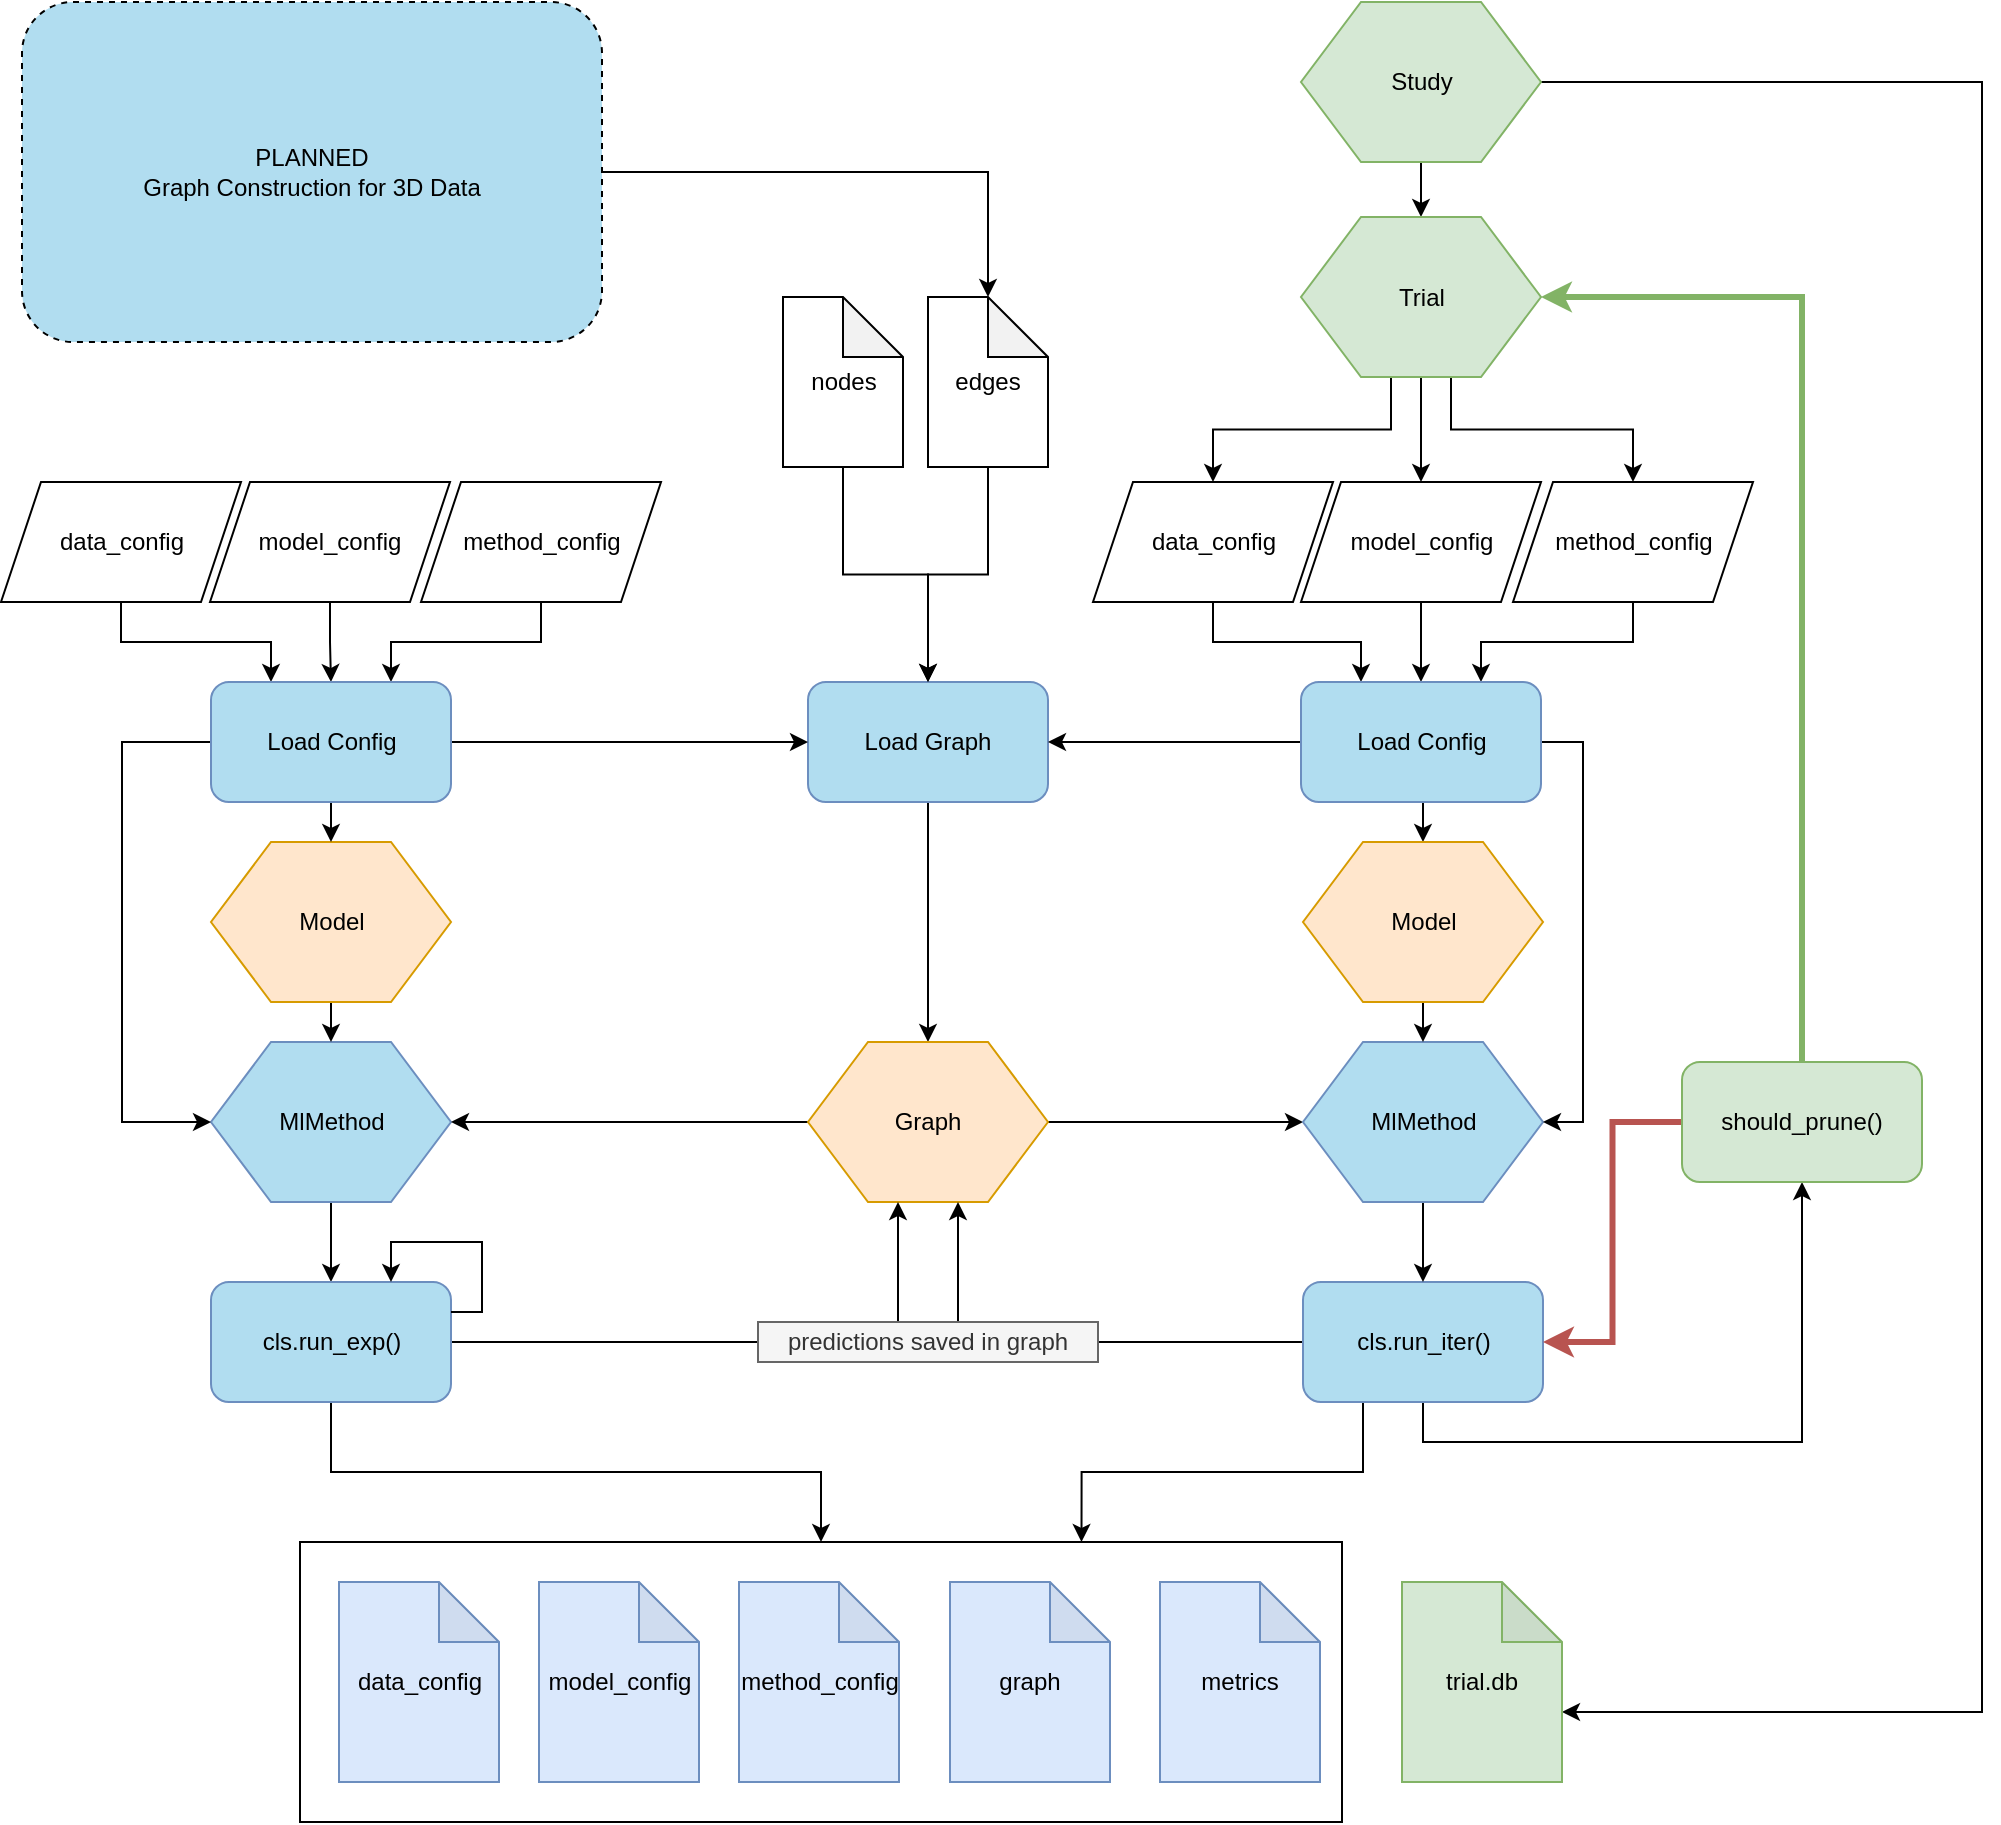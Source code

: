 <mxfile version="12.2.4" pages="1"><diagram name="Page-1" id="xuXbtgm2HVzdmDmEeFDL"><mxGraphModel dx="1042" dy="760" grid="1" gridSize="10" guides="1" tooltips="1" connect="1" arrows="1" fold="1" page="1" pageScale="1" pageWidth="1100" pageHeight="850" math="0" shadow="0"><root><mxCell id="0"/><mxCell id="1" parent="0"/><mxCell id="113" value="" style="rounded=0;whiteSpace=wrap;html=1;" parent="1" vertex="1"><mxGeometry x="219" y="810" width="521" height="140" as="geometry"/></mxCell><mxCell id="4" style="edgeStyle=orthogonalEdgeStyle;rounded=0;orthogonalLoop=1;jettySize=auto;html=1;exitX=0.5;exitY=1;exitDx=0;exitDy=0;" parent="1" source="7WtlCSN6lcOJct1flhyr-24" target="3" edge="1"><mxGeometry relative="1" as="geometry"/></mxCell><mxCell id="7WtlCSN6lcOJct1flhyr-24" value="Load Graph" style="rounded=1;whiteSpace=wrap;html=1;fillColor=#B1DDF0;strokeColor=#6c8ebf;" parent="1" vertex="1"><mxGeometry x="473" y="380" width="120" height="60" as="geometry"/></mxCell><mxCell id="75" style="edgeStyle=orthogonalEdgeStyle;rounded=0;orthogonalLoop=1;jettySize=auto;html=1;exitX=0.5;exitY=1;exitDx=0;exitDy=0;entryX=0.5;entryY=0;entryDx=0;entryDy=0;strokeWidth=1;" parent="1" source="7WtlCSN6lcOJct1flhyr-43" target="21" edge="1"><mxGeometry relative="1" as="geometry"/></mxCell><mxCell id="7WtlCSN6lcOJct1flhyr-43" value="model_config" style="shape=parallelogram;perimeter=parallelogramPerimeter;whiteSpace=wrap;html=1;fixedSize=1;" parent="1" vertex="1"><mxGeometry x="174" y="280" width="120" height="60" as="geometry"/></mxCell><mxCell id="77" style="edgeStyle=orthogonalEdgeStyle;rounded=0;orthogonalLoop=1;jettySize=auto;html=1;exitX=0.5;exitY=1;exitDx=0;exitDy=0;entryX=0.75;entryY=0;entryDx=0;entryDy=0;strokeWidth=1;" parent="1" source="7WtlCSN6lcOJct1flhyr-46" target="21" edge="1"><mxGeometry relative="1" as="geometry"/></mxCell><mxCell id="7WtlCSN6lcOJct1flhyr-46" value="method_config" style="shape=parallelogram;perimeter=parallelogramPerimeter;whiteSpace=wrap;html=1;fixedSize=1;" parent="1" vertex="1"><mxGeometry x="279.5" y="280" width="120" height="60" as="geometry"/></mxCell><mxCell id="76" style="edgeStyle=orthogonalEdgeStyle;rounded=0;orthogonalLoop=1;jettySize=auto;html=1;exitX=0.5;exitY=1;exitDx=0;exitDy=0;entryX=0.25;entryY=0;entryDx=0;entryDy=0;strokeWidth=1;" parent="1" source="7WtlCSN6lcOJct1flhyr-53" target="21" edge="1"><mxGeometry relative="1" as="geometry"/></mxCell><mxCell id="7WtlCSN6lcOJct1flhyr-53" value="data_config" style="shape=parallelogram;perimeter=parallelogramPerimeter;whiteSpace=wrap;html=1;fixedSize=1;" parent="1" vertex="1"><mxGeometry x="69.5" y="280" width="120" height="60" as="geometry"/></mxCell><mxCell id="34" style="edgeStyle=orthogonalEdgeStyle;rounded=0;orthogonalLoop=1;jettySize=auto;html=1;exitX=0.5;exitY=1;exitDx=0;exitDy=0;" parent="1" source="2" target="33" edge="1"><mxGeometry relative="1" as="geometry"/></mxCell><mxCell id="2" value="MlMethod" style="shape=hexagon;perimeter=hexagonPerimeter2;whiteSpace=wrap;html=1;fillColor=#B1DDF0;strokeColor=#6c8ebf;" parent="1" vertex="1"><mxGeometry x="174.5" y="560" width="120" height="80" as="geometry"/></mxCell><mxCell id="35" style="edgeStyle=orthogonalEdgeStyle;rounded=0;orthogonalLoop=1;jettySize=auto;html=1;exitX=0;exitY=0.5;exitDx=0;exitDy=0;entryX=1;entryY=0.5;entryDx=0;entryDy=0;" parent="1" source="3" target="2" edge="1"><mxGeometry relative="1" as="geometry"/></mxCell><mxCell id="47" style="edgeStyle=orthogonalEdgeStyle;rounded=0;orthogonalLoop=1;jettySize=auto;html=1;exitX=1;exitY=0.5;exitDx=0;exitDy=0;" parent="1" source="3" target="43" edge="1"><mxGeometry relative="1" as="geometry"/></mxCell><mxCell id="3" value="Graph" style="shape=hexagon;perimeter=hexagonPerimeter2;whiteSpace=wrap;html=1;fillColor=#ffe6cc;strokeColor=#d79b00;" parent="1" vertex="1"><mxGeometry x="473" y="560" width="120" height="80" as="geometry"/></mxCell><mxCell id="14" style="edgeStyle=orthogonalEdgeStyle;rounded=0;orthogonalLoop=1;jettySize=auto;html=1;exitX=0.5;exitY=1;exitDx=0;exitDy=0;exitPerimeter=0;" parent="1" source="8" target="7WtlCSN6lcOJct1flhyr-24" edge="1"><mxGeometry relative="1" as="geometry"/></mxCell><mxCell id="8" value="nodes" style="shape=note;whiteSpace=wrap;html=1;backgroundOutline=1;darkOpacity=0.05;" parent="1" vertex="1"><mxGeometry x="460.5" y="187.5" width="60" height="85" as="geometry"/></mxCell><mxCell id="17" style="edgeStyle=orthogonalEdgeStyle;rounded=0;orthogonalLoop=1;jettySize=auto;html=1;exitX=0.5;exitY=1;exitDx=0;exitDy=0;exitPerimeter=0;" parent="1" source="16" target="7WtlCSN6lcOJct1flhyr-24" edge="1"><mxGeometry relative="1" as="geometry"/></mxCell><mxCell id="16" value="edges" style="shape=note;whiteSpace=wrap;html=1;backgroundOutline=1;darkOpacity=0.05;" parent="1" vertex="1"><mxGeometry x="533" y="187.5" width="60" height="85" as="geometry"/></mxCell><mxCell id="101" style="edgeStyle=orthogonalEdgeStyle;rounded=0;orthogonalLoop=1;jettySize=auto;html=1;exitX=0.5;exitY=1;exitDx=0;exitDy=0;strokeWidth=1;" parent="1" source="25" target="99" edge="1"><mxGeometry relative="1" as="geometry"/></mxCell><mxCell id="118" style="edgeStyle=orthogonalEdgeStyle;rounded=0;orthogonalLoop=1;jettySize=auto;html=1;exitX=1;exitY=0.5;exitDx=0;exitDy=0;entryX=0;entryY=0;entryDx=80;entryDy=65;entryPerimeter=0;strokeWidth=1;" parent="1" source="25" target="112" edge="1"><mxGeometry relative="1" as="geometry"><Array as="points"><mxPoint x="1060" y="80"/><mxPoint x="1060" y="895"/></Array></mxGeometry></mxCell><mxCell id="25" value="Study" style="shape=hexagon;perimeter=hexagonPerimeter2;whiteSpace=wrap;html=1;fillColor=#d5e8d4;strokeColor=#82b366;" parent="1" vertex="1"><mxGeometry x="719.5" y="40" width="120" height="80" as="geometry"/></mxCell><mxCell id="56" style="edgeStyle=orthogonalEdgeStyle;rounded=0;orthogonalLoop=1;jettySize=auto;html=1;exitX=0;exitY=0.5;exitDx=0;exitDy=0;entryX=0.625;entryY=1;entryDx=0;entryDy=0;" parent="1" source="30" target="3" edge="1"><mxGeometry relative="1" as="geometry"/></mxCell><mxCell id="96" style="edgeStyle=orthogonalEdgeStyle;rounded=0;orthogonalLoop=1;jettySize=auto;html=1;exitX=0.5;exitY=1;exitDx=0;exitDy=0;strokeWidth=1;" parent="1" source="30" target="59" edge="1"><mxGeometry relative="1" as="geometry"/></mxCell><mxCell id="116" style="edgeStyle=orthogonalEdgeStyle;rounded=0;orthogonalLoop=1;jettySize=auto;html=1;exitX=0.25;exitY=1;exitDx=0;exitDy=0;entryX=0.75;entryY=0;entryDx=0;entryDy=0;strokeWidth=1;" parent="1" source="30" target="113" edge="1"><mxGeometry relative="1" as="geometry"/></mxCell><mxCell id="30" value="cls.run_iter()" style="rounded=1;whiteSpace=wrap;html=1;fillColor=#B1DDF0;strokeColor=#6c8ebf;" parent="1" vertex="1"><mxGeometry x="720.5" y="680" width="120" height="60" as="geometry"/></mxCell><mxCell id="52" style="edgeStyle=orthogonalEdgeStyle;rounded=0;orthogonalLoop=1;jettySize=auto;html=1;exitX=1;exitY=0.5;exitDx=0;exitDy=0;entryX=0.375;entryY=1;entryDx=0;entryDy=0;" parent="1" source="33" target="3" edge="1"><mxGeometry relative="1" as="geometry"/></mxCell><mxCell id="115" style="edgeStyle=orthogonalEdgeStyle;rounded=0;orthogonalLoop=1;jettySize=auto;html=1;exitX=0.5;exitY=1;exitDx=0;exitDy=0;entryX=0.5;entryY=0;entryDx=0;entryDy=0;strokeWidth=1;" parent="1" source="33" target="113" edge="1"><mxGeometry relative="1" as="geometry"/></mxCell><mxCell id="33" value="cls.run_exp()" style="rounded=1;whiteSpace=wrap;html=1;fillColor=#B1DDF0;strokeColor=#6c8ebf;" parent="1" vertex="1"><mxGeometry x="174.5" y="680" width="120" height="60" as="geometry"/></mxCell><mxCell id="85" style="edgeStyle=orthogonalEdgeStyle;rounded=0;orthogonalLoop=1;jettySize=auto;html=1;exitX=0.5;exitY=1;exitDx=0;exitDy=0;strokeWidth=1;" parent="1" source="36" target="39" edge="1"><mxGeometry relative="1" as="geometry"/></mxCell><mxCell id="36" value="model_config" style="shape=parallelogram;perimeter=parallelogramPerimeter;whiteSpace=wrap;html=1;fixedSize=1;" parent="1" vertex="1"><mxGeometry x="719.5" y="280" width="120" height="60" as="geometry"/></mxCell><mxCell id="86" style="edgeStyle=orthogonalEdgeStyle;rounded=0;orthogonalLoop=1;jettySize=auto;html=1;exitX=0.5;exitY=1;exitDx=0;exitDy=0;entryX=0.75;entryY=0;entryDx=0;entryDy=0;strokeWidth=1;" parent="1" source="37" target="39" edge="1"><mxGeometry relative="1" as="geometry"/></mxCell><mxCell id="37" value="method_config" style="shape=parallelogram;perimeter=parallelogramPerimeter;whiteSpace=wrap;html=1;fixedSize=1;" parent="1" vertex="1"><mxGeometry x="825.5" y="280" width="120" height="60" as="geometry"/></mxCell><mxCell id="87" style="edgeStyle=orthogonalEdgeStyle;rounded=0;orthogonalLoop=1;jettySize=auto;html=1;exitX=0.5;exitY=1;exitDx=0;exitDy=0;entryX=0.25;entryY=0;entryDx=0;entryDy=0;strokeWidth=1;" parent="1" source="38" target="39" edge="1"><mxGeometry relative="1" as="geometry"/></mxCell><mxCell id="38" value="data_config" style="shape=parallelogram;perimeter=parallelogramPerimeter;whiteSpace=wrap;html=1;fixedSize=1;" parent="1" vertex="1"><mxGeometry x="615.5" y="280" width="120" height="60" as="geometry"/></mxCell><mxCell id="48" style="edgeStyle=orthogonalEdgeStyle;rounded=0;orthogonalLoop=1;jettySize=auto;html=1;exitX=0.5;exitY=1;exitDx=0;exitDy=0;" parent="1" source="43" target="30" edge="1"><mxGeometry relative="1" as="geometry"/></mxCell><mxCell id="43" value="MlMethod" style="shape=hexagon;perimeter=hexagonPerimeter2;whiteSpace=wrap;html=1;fillColor=#B1DDF0;strokeColor=#6c8ebf;" parent="1" vertex="1"><mxGeometry x="720.5" y="560" width="120" height="80" as="geometry"/></mxCell><mxCell id="54" value="predictions saved in graph" style="rounded=0;whiteSpace=wrap;html=1;fillColor=#f5f5f5;strokeColor=#666666;fontColor=#333333;" parent="1" vertex="1"><mxGeometry x="448" y="700" width="170" height="20" as="geometry"/></mxCell><mxCell id="61" style="edgeStyle=orthogonalEdgeStyle;rounded=0;orthogonalLoop=1;jettySize=auto;html=1;exitX=0.5;exitY=0;exitDx=0;exitDy=0;entryX=1;entryY=0.5;entryDx=0;entryDy=0;fillColor=#d5e8d4;strokeColor=#82b366;strokeWidth=3;" parent="1" source="59" target="99" edge="1"><mxGeometry relative="1" as="geometry"/></mxCell><mxCell id="98" style="edgeStyle=orthogonalEdgeStyle;rounded=0;orthogonalLoop=1;jettySize=auto;html=1;exitX=0;exitY=0.5;exitDx=0;exitDy=0;entryX=1;entryY=0.5;entryDx=0;entryDy=0;strokeWidth=3;fillColor=#f8cecc;strokeColor=#b85450;" parent="1" source="59" target="30" edge="1"><mxGeometry relative="1" as="geometry"/></mxCell><mxCell id="59" value="should_prune()" style="rounded=1;whiteSpace=wrap;html=1;fillColor=#d5e8d4;strokeColor=#82b366;" parent="1" vertex="1"><mxGeometry x="910" y="570" width="120" height="60" as="geometry"/></mxCell><mxCell id="84" style="edgeStyle=orthogonalEdgeStyle;rounded=0;orthogonalLoop=1;jettySize=auto;html=1;exitX=0.5;exitY=1;exitDx=0;exitDy=0;entryX=0.5;entryY=0;entryDx=0;entryDy=0;strokeWidth=1;" parent="1" source="63" target="2" edge="1"><mxGeometry relative="1" as="geometry"/></mxCell><mxCell id="63" value="Model" style="shape=hexagon;perimeter=hexagonPerimeter2;whiteSpace=wrap;html=1;fillColor=#ffe6cc;strokeColor=#d79b00;" parent="1" vertex="1"><mxGeometry x="174.5" y="460" width="120" height="80" as="geometry"/></mxCell><mxCell id="79" style="edgeStyle=orthogonalEdgeStyle;rounded=0;orthogonalLoop=1;jettySize=auto;html=1;exitX=1;exitY=0.5;exitDx=0;exitDy=0;entryX=0;entryY=0.5;entryDx=0;entryDy=0;strokeWidth=1;" parent="1" source="21" target="7WtlCSN6lcOJct1flhyr-24" edge="1"><mxGeometry relative="1" as="geometry"/></mxCell><mxCell id="80" style="edgeStyle=orthogonalEdgeStyle;rounded=0;orthogonalLoop=1;jettySize=auto;html=1;exitX=0;exitY=0.5;exitDx=0;exitDy=0;entryX=0;entryY=0.5;entryDx=0;entryDy=0;strokeWidth=1;" parent="1" source="21" target="2" edge="1"><mxGeometry relative="1" as="geometry"><Array as="points"><mxPoint x="130" y="410"/><mxPoint x="130" y="600"/></Array></mxGeometry></mxCell><mxCell id="83" style="edgeStyle=orthogonalEdgeStyle;rounded=0;orthogonalLoop=1;jettySize=auto;html=1;exitX=0.5;exitY=1;exitDx=0;exitDy=0;entryX=0.5;entryY=0;entryDx=0;entryDy=0;strokeWidth=1;" parent="1" source="21" target="63" edge="1"><mxGeometry relative="1" as="geometry"/></mxCell><mxCell id="21" value="Load Config" style="rounded=1;whiteSpace=wrap;html=1;fillColor=#B1DDF0;strokeColor=#6c8ebf;" parent="1" vertex="1"><mxGeometry x="174.5" y="380" width="120" height="60" as="geometry"/></mxCell><mxCell id="88" style="edgeStyle=orthogonalEdgeStyle;rounded=0;orthogonalLoop=1;jettySize=auto;html=1;exitX=0;exitY=0.5;exitDx=0;exitDy=0;strokeWidth=1;" parent="1" source="39" target="7WtlCSN6lcOJct1flhyr-24" edge="1"><mxGeometry relative="1" as="geometry"/></mxCell><mxCell id="90" style="edgeStyle=orthogonalEdgeStyle;rounded=0;orthogonalLoop=1;jettySize=auto;html=1;exitX=0.5;exitY=1;exitDx=0;exitDy=0;entryX=0.5;entryY=0;entryDx=0;entryDy=0;strokeWidth=1;" parent="1" source="39" target="89" edge="1"><mxGeometry relative="1" as="geometry"/></mxCell><mxCell id="94" style="edgeStyle=orthogonalEdgeStyle;rounded=0;orthogonalLoop=1;jettySize=auto;html=1;exitX=1;exitY=0.5;exitDx=0;exitDy=0;entryX=1;entryY=0.5;entryDx=0;entryDy=0;strokeWidth=1;" parent="1" source="39" target="43" edge="1"><mxGeometry relative="1" as="geometry"/></mxCell><mxCell id="39" value="Load Config" style="rounded=1;whiteSpace=wrap;html=1;fillColor=#B1DDF0;strokeColor=#6c8ebf;" parent="1" vertex="1"><mxGeometry x="719.5" y="380" width="120" height="60" as="geometry"/></mxCell><mxCell id="93" style="edgeStyle=orthogonalEdgeStyle;rounded=0;orthogonalLoop=1;jettySize=auto;html=1;exitX=0.5;exitY=1;exitDx=0;exitDy=0;entryX=0.5;entryY=0;entryDx=0;entryDy=0;strokeWidth=1;" parent="1" source="89" target="43" edge="1"><mxGeometry relative="1" as="geometry"/></mxCell><mxCell id="89" value="Model" style="shape=hexagon;perimeter=hexagonPerimeter2;whiteSpace=wrap;html=1;fillColor=#ffe6cc;strokeColor=#d79b00;" parent="1" vertex="1"><mxGeometry x="720.5" y="460" width="120" height="80" as="geometry"/></mxCell><mxCell id="102" style="edgeStyle=orthogonalEdgeStyle;rounded=0;orthogonalLoop=1;jettySize=auto;html=1;exitX=0.375;exitY=1;exitDx=0;exitDy=0;strokeWidth=1;" parent="1" source="99" target="38" edge="1"><mxGeometry relative="1" as="geometry"/></mxCell><mxCell id="103" style="edgeStyle=orthogonalEdgeStyle;rounded=0;orthogonalLoop=1;jettySize=auto;html=1;exitX=0.5;exitY=1;exitDx=0;exitDy=0;strokeWidth=1;" parent="1" source="99" target="36" edge="1"><mxGeometry relative="1" as="geometry"/></mxCell><mxCell id="104" style="edgeStyle=orthogonalEdgeStyle;rounded=0;orthogonalLoop=1;jettySize=auto;html=1;exitX=0.625;exitY=1;exitDx=0;exitDy=0;strokeWidth=1;" parent="1" source="99" target="37" edge="1"><mxGeometry relative="1" as="geometry"/></mxCell><mxCell id="99" value="Trial" style="shape=hexagon;perimeter=hexagonPerimeter2;whiteSpace=wrap;html=1;fillColor=#d5e8d4;strokeColor=#82b366;" parent="1" vertex="1"><mxGeometry x="719.5" y="147.5" width="120" height="80" as="geometry"/></mxCell><mxCell id="106" style="edgeStyle=orthogonalEdgeStyle;rounded=0;orthogonalLoop=1;jettySize=auto;html=1;exitX=1;exitY=0.25;exitDx=0;exitDy=0;entryX=0.75;entryY=0;entryDx=0;entryDy=0;strokeWidth=1;" parent="1" source="33" target="33" edge="1"><mxGeometry relative="1" as="geometry"><Array as="points"><mxPoint x="310" y="695"/><mxPoint x="310" y="660"/><mxPoint x="265" y="660"/></Array></mxGeometry></mxCell><mxCell id="107" value="data_config" style="shape=note;whiteSpace=wrap;html=1;backgroundOutline=1;darkOpacity=0.05;fillColor=#dae8fc;strokeColor=#6c8ebf;" parent="1" vertex="1"><mxGeometry x="238.5" y="830" width="80" height="100" as="geometry"/></mxCell><mxCell id="108" value="model_config" style="shape=note;whiteSpace=wrap;html=1;backgroundOutline=1;darkOpacity=0.05;fillColor=#dae8fc;strokeColor=#6c8ebf;" parent="1" vertex="1"><mxGeometry x="338.5" y="830" width="80" height="100" as="geometry"/></mxCell><mxCell id="109" value="method_config" style="shape=note;whiteSpace=wrap;html=1;backgroundOutline=1;darkOpacity=0.05;fillColor=#dae8fc;strokeColor=#6c8ebf;" parent="1" vertex="1"><mxGeometry x="438.5" y="830" width="80" height="100" as="geometry"/></mxCell><mxCell id="110" value="metrics" style="shape=note;whiteSpace=wrap;html=1;backgroundOutline=1;darkOpacity=0.05;fillColor=#dae8fc;strokeColor=#6c8ebf;" parent="1" vertex="1"><mxGeometry x="649" y="830" width="80" height="100" as="geometry"/></mxCell><mxCell id="111" value="graph" style="shape=note;whiteSpace=wrap;html=1;backgroundOutline=1;darkOpacity=0.05;fillColor=#dae8fc;strokeColor=#6c8ebf;" parent="1" vertex="1"><mxGeometry x="544" y="830" width="80" height="100" as="geometry"/></mxCell><mxCell id="112" value="trial.db" style="shape=note;whiteSpace=wrap;html=1;backgroundOutline=1;darkOpacity=0.05;fillColor=#d5e8d4;strokeColor=#82b366;" parent="1" vertex="1"><mxGeometry x="770" y="830" width="80" height="100" as="geometry"/></mxCell><mxCell id="120" style="edgeStyle=orthogonalEdgeStyle;rounded=0;orthogonalLoop=1;jettySize=auto;html=1;exitX=1;exitY=0.5;exitDx=0;exitDy=0;entryX=0;entryY=0;entryDx=30;entryDy=0;entryPerimeter=0;strokeWidth=1;" parent="1" source="119" target="16" edge="1"><mxGeometry relative="1" as="geometry"/></mxCell><mxCell id="119" value="PLANNED&lt;br&gt;Graph Construction for 3D Data" style="rounded=1;whiteSpace=wrap;html=1;fillColor=#B1DDF0;dashed=1;" parent="1" vertex="1"><mxGeometry x="80" y="40" width="290" height="170" as="geometry"/></mxCell></root></mxGraphModel></diagram></mxfile>